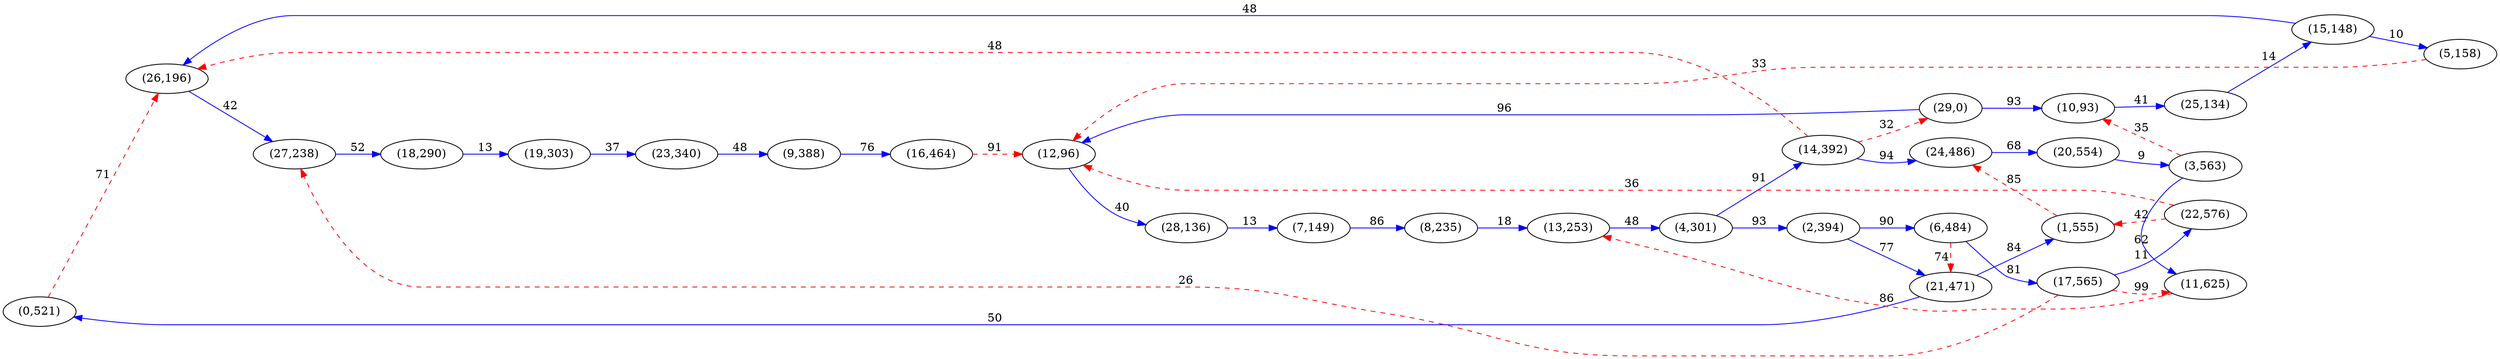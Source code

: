 digraph G {
ranksep = "equally";
rankdir = LR;
{rank = same; "(0,521)"; };
{rank = same; "(26,196)"; };
{rank = same; "(27,238)"; };
{rank = same; "(18,290)"; };
{rank = same; "(19,303)"; };
{rank = same; "(23,340)"; };
{rank = same; "(9,388)"; };
{rank = same; "(16,464)"; };
{rank = same; "(12,96)"; };
{rank = same; "(28,136)"; };
{rank = same; "(7,149)"; };
{rank = same; "(8,235)"; };
{rank = same; "(13,253)"; };
{rank = same; "(4,301)"; };
{rank = same; "(2,394)"; "(14,392)"; };
{rank = same; "(21,471)"; "(6,484)"; "(29,0)"; "(24,486)"; };
{rank = same; "(1,555)"; "(17,565)"; "(10,93)"; "(20,554)"; };
{rank = same; "(22,576)"; "(11,625)"; "(25,134)"; "(3,563)"; };
{rank = same; "(15,148)"; };
{rank = same; "(5,158)"; };
{rank = same; };
"(0,521)"->"(26,196)"[label="71" color = "red" style = "dashed" ];
"(26,196)"->"(27,238)"[label="42" color = "blue"];
"(27,238)"->"(18,290)"[label="52" color = "blue"];
"(18,290)"->"(19,303)"[label="13" color = "blue"];
"(19,303)"->"(23,340)"[label="37" color = "blue"];
"(23,340)"->"(9,388)"[label="48" color = "blue"];
"(9,388)"->"(16,464)"[label="76" color = "blue"];
"(16,464)"->"(12,96)"[label="91" color = "red" style = "dashed" ];
"(12,96)"->"(28,136)"[label="40" color = "blue"];
"(28,136)"->"(7,149)"[label="13" color = "blue"];
"(7,149)"->"(8,235)"[label="86" color = "blue"];
"(8,235)"->"(13,253)"[label="18" color = "blue"];
"(13,253)"->"(4,301)"[label="48" color = "blue"];
"(4,301)"->"(2,394)"[label="93" color = "blue"];
"(4,301)"->"(14,392)"[label="91" color = "blue"];
"(2,394)"->"(21,471)"[label="77" color = "blue"];
"(2,394)"->"(6,484)"[label="90" color = "blue"];
"(14,392)"->"(29,0)"[label="32" color = "red" style = "dashed" ];
"(14,392)"->"(24,486)"[label="94" color = "blue"];
"(14,392)"->"(26,196)"[label="48" color = "red" style = "dashed" ];
"(21,471)"->"(1,555)"[label="84" color = "blue"];
"(21,471)"->"(0,521)"[label="50" color = "blue"];
"(6,484)"->"(17,565)"[label="81" color = "blue"];
"(6,484)"->"(21,471)"[label="74" color = "red" style = "dashed" ];
"(29,0)"->"(10,93)"[label="93" color = "blue"];
"(29,0)"->"(12,96)"[label="96" color = "blue"];
"(24,486)"->"(20,554)"[label="68" color = "blue"];
"(1,555)"->"(24,486)"[label="85" color = "red" style = "dashed" ];
"(17,565)"->"(22,576)"[label="11" color = "blue"];
"(17,565)"->"(11,625)"[label="99" color = "red" style = "dashed" ];
"(17,565)"->"(27,238)"[label="26" color = "red" style = "dashed" ];
"(10,93)"->"(25,134)"[label="41" color = "blue"];
"(20,554)"->"(3,563)"[label="9" color = "blue"];
"(22,576)"->"(1,555)"[label="42" color = "red" style = "dashed" ];
"(22,576)"->"(12,96)"[label="36" color = "red" style = "dashed" ];
"(11,625)"->"(13,253)"[label="86" color = "red" style = "dashed" ];
"(25,134)"->"(15,148)"[label="14" color = "blue"];
"(3,563)"->"(11,625)"[label="62" color = "blue"];
"(3,563)"->"(10,93)"[label="35" color = "red" style = "dashed" ];
"(15,148)"->"(5,158)"[label="10" color = "blue"];
"(15,148)"->"(26,196)"[label="48" color = "blue"];
"(5,158)"->"(12,96)"[label="33" color = "red" style = "dashed" ];
}
